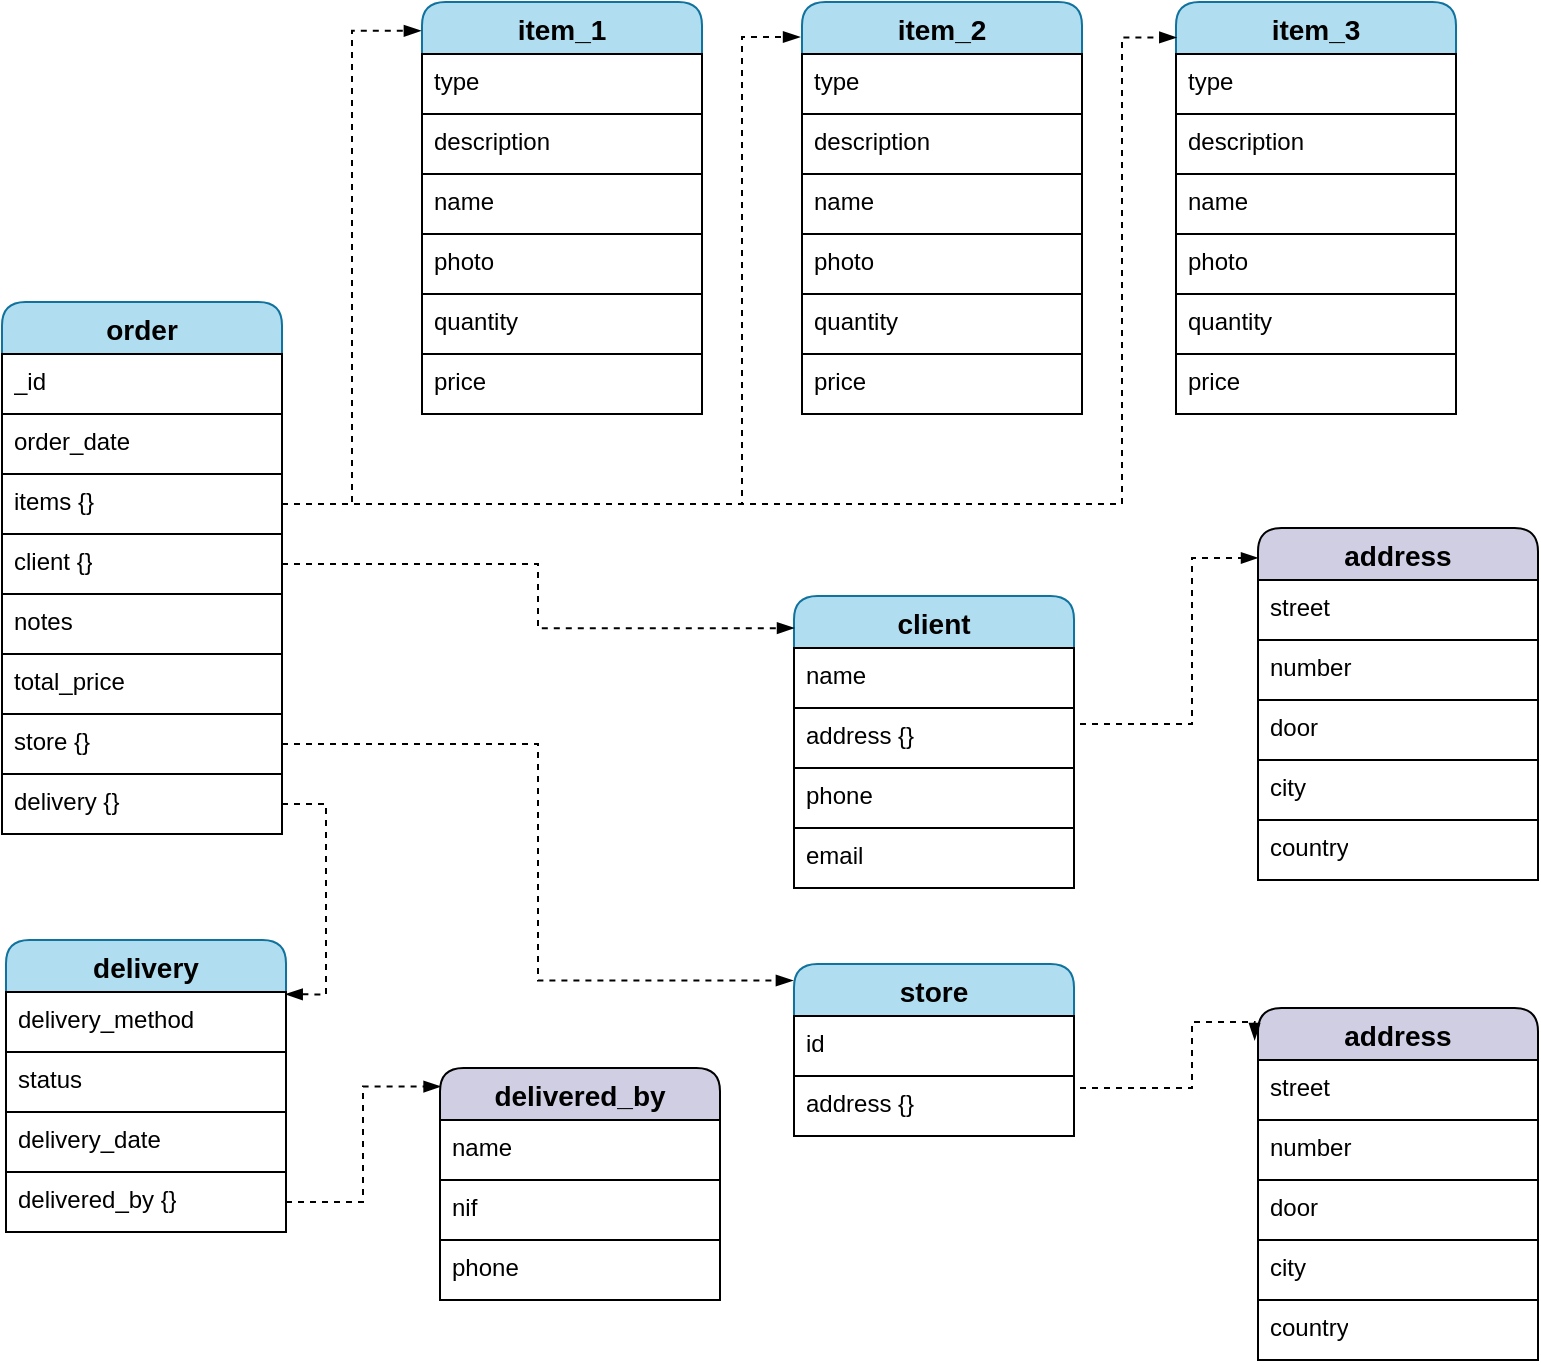 <mxfile version="26.2.14">
  <diagram name="Page-1" id="dku7oNJSWeJeXE-1Hn1y">
    <mxGraphModel dx="1333" dy="723" grid="0" gridSize="10" guides="1" tooltips="1" connect="1" arrows="1" fold="1" page="1" pageScale="1" pageWidth="1169" pageHeight="827" math="0" shadow="0">
      <root>
        <mxCell id="0" />
        <mxCell id="1" parent="0" />
        <mxCell id="eaXFKAe9Q-Ik-xl_CzNq-1" value="order" style="swimlane;fontStyle=1;childLayout=stackLayout;horizontal=1;startSize=26;horizontalStack=0;resizeParent=1;resizeParentMax=0;resizeLast=0;collapsible=1;marginBottom=0;align=center;fontSize=14;fillColor=light-dark(#B1DDF0,#00D2FF);strokeColor=#10739e;rounded=1;fontColor=light-dark(#000000,#000000);" vertex="1" parent="1">
          <mxGeometry x="193" y="224" width="140" height="266" as="geometry">
            <mxRectangle x="60" width="60" height="30" as="alternateBounds" />
          </mxGeometry>
        </mxCell>
        <mxCell id="eaXFKAe9Q-Ik-xl_CzNq-2" value="_id&lt;span style=&quot;white-space: pre;&quot;&gt;&#x9;&lt;/span&gt;&lt;span style=&quot;white-space: pre;&quot;&gt;&#x9;&lt;/span&gt;&lt;span style=&quot;white-space: pre;&quot;&gt;&#x9;&lt;/span&gt;&lt;span style=&quot;white-space: pre;&quot;&gt;&#x9;&lt;/span&gt;&lt;span style=&quot;white-space: pre;&quot;&gt;&#x9;&lt;/span&gt;" style="text;strokeColor=light-dark(#000000,#525166);fillColor=light-dark(#FFFFFF,#202020);spacingLeft=4;spacingRight=4;overflow=hidden;rotatable=0;points=[[0,0.5],[1,0.5]];portConstraint=eastwest;fontSize=12;whiteSpace=wrap;html=1;rounded=0;" vertex="1" parent="eaXFKAe9Q-Ik-xl_CzNq-1">
          <mxGeometry y="26" width="140" height="30" as="geometry" />
        </mxCell>
        <mxCell id="eaXFKAe9Q-Ik-xl_CzNq-3" value="order_date" style="text;strokeColor=light-dark(#000000,#525166);fillColor=light-dark(#FFFFFF,#202020);spacingLeft=4;spacingRight=4;overflow=hidden;rotatable=0;points=[[0,0.5],[1,0.5]];portConstraint=eastwest;fontSize=12;whiteSpace=wrap;html=1;rounded=0;" vertex="1" parent="eaXFKAe9Q-Ik-xl_CzNq-1">
          <mxGeometry y="56" width="140" height="30" as="geometry" />
        </mxCell>
        <mxCell id="eaXFKAe9Q-Ik-xl_CzNq-5" value="items {}" style="text;strokeColor=light-dark(#000000,#525166);fillColor=light-dark(#FFFFFF,#202020);spacingLeft=4;spacingRight=4;overflow=hidden;rotatable=0;points=[[0,0.5],[1,0.5]];portConstraint=eastwest;fontSize=12;whiteSpace=wrap;html=1;gradientColor=none;rounded=0;" vertex="1" parent="eaXFKAe9Q-Ik-xl_CzNq-1">
          <mxGeometry y="86" width="140" height="30" as="geometry" />
        </mxCell>
        <mxCell id="eaXFKAe9Q-Ik-xl_CzNq-4" value="client {}" style="text;strokeColor=light-dark(#000000,#525166);fillColor=light-dark(#FFFFFF,#202020);spacingLeft=4;spacingRight=4;overflow=hidden;rotatable=0;points=[[0,0.5],[1,0.5]];portConstraint=eastwest;fontSize=12;whiteSpace=wrap;html=1;gradientColor=none;rounded=0;" vertex="1" parent="eaXFKAe9Q-Ik-xl_CzNq-1">
          <mxGeometry y="116" width="140" height="30" as="geometry" />
        </mxCell>
        <mxCell id="eaXFKAe9Q-Ik-xl_CzNq-6" value="notes" style="text;strokeColor=light-dark(#000000,#525166);fillColor=light-dark(#FFFFFF,#202020);spacingLeft=4;spacingRight=4;overflow=hidden;rotatable=0;points=[[0,0.5],[1,0.5]];portConstraint=eastwest;fontSize=12;whiteSpace=wrap;html=1;gradientColor=none;rounded=0;" vertex="1" parent="eaXFKAe9Q-Ik-xl_CzNq-1">
          <mxGeometry y="146" width="140" height="30" as="geometry" />
        </mxCell>
        <mxCell id="eaXFKAe9Q-Ik-xl_CzNq-7" value="&lt;div&gt;total_price&lt;span style=&quot;white-space: pre;&quot;&gt;&#x9;&lt;/span&gt;&lt;/div&gt;&lt;div&gt;&lt;br/&gt;&lt;/div&gt;" style="text;strokeColor=light-dark(#000000,#525166);fillColor=light-dark(#FFFFFF,#202020);spacingLeft=4;spacingRight=4;overflow=hidden;rotatable=0;points=[[0,0.5],[1,0.5]];portConstraint=eastwest;fontSize=12;whiteSpace=wrap;html=1;gradientColor=none;rounded=0;" vertex="1" parent="eaXFKAe9Q-Ik-xl_CzNq-1">
          <mxGeometry y="176" width="140" height="30" as="geometry" />
        </mxCell>
        <mxCell id="eaXFKAe9Q-Ik-xl_CzNq-8" value="store {}" style="text;strokeColor=light-dark(#000000,#525166);fillColor=light-dark(#FFFFFF,#202020);spacingLeft=4;spacingRight=4;overflow=hidden;rotatable=0;points=[[0,0.5],[1,0.5]];portConstraint=eastwest;fontSize=12;whiteSpace=wrap;html=1;gradientColor=none;rounded=0;" vertex="1" parent="eaXFKAe9Q-Ik-xl_CzNq-1">
          <mxGeometry y="206" width="140" height="30" as="geometry" />
        </mxCell>
        <mxCell id="eaXFKAe9Q-Ik-xl_CzNq-57" value="delivery {}" style="text;strokeColor=light-dark(#000000,#525166);fillColor=light-dark(#FFFFFF,#202020);spacingLeft=4;spacingRight=4;overflow=hidden;rotatable=0;points=[[0,0.5],[1,0.5]];portConstraint=eastwest;fontSize=12;whiteSpace=wrap;html=1;gradientColor=none;rounded=0;" vertex="1" parent="eaXFKAe9Q-Ik-xl_CzNq-1">
          <mxGeometry y="236" width="140" height="30" as="geometry" />
        </mxCell>
        <mxCell id="eaXFKAe9Q-Ik-xl_CzNq-9" value="address" style="swimlane;fontStyle=1;childLayout=stackLayout;horizontal=1;startSize=26;horizontalStack=0;resizeParent=1;resizeParentMax=0;resizeLast=0;collapsible=1;marginBottom=0;align=center;fontSize=14;fillColor=light-dark(#D0CEE2,#625784);strokeColor=light-dark(#000000,#393951);rounded=1;perimeterSpacing=0;verticalAlign=middle;fontFamily=Helvetica;fontColor=default;" vertex="1" parent="1">
          <mxGeometry x="821" y="337" width="140" height="176" as="geometry">
            <mxRectangle x="60" width="60" height="30" as="alternateBounds" />
          </mxGeometry>
        </mxCell>
        <mxCell id="eaXFKAe9Q-Ik-xl_CzNq-10" value="street&lt;span style=&quot;white-space: pre;&quot;&gt;&#x9;&lt;/span&gt;&lt;span style=&quot;white-space: pre;&quot;&gt;&#x9;&lt;/span&gt;" style="text;strokeColor=light-dark(#000000,#393951);fillColor=light-dark(#FFFFFF,#202020);spacingLeft=4;spacingRight=4;overflow=hidden;rotatable=0;points=[[0,0.5],[1,0.5]];portConstraint=eastwest;fontSize=12;whiteSpace=wrap;html=1;rounded=0;fontFamily=Helvetica;fontColor=default;fontStyle=0;horizontal=1;" vertex="1" parent="eaXFKAe9Q-Ik-xl_CzNq-9">
          <mxGeometry y="26" width="140" height="30" as="geometry" />
        </mxCell>
        <mxCell id="eaXFKAe9Q-Ik-xl_CzNq-11" value="number" style="text;strokeColor=light-dark(#000000,#393951);fillColor=light-dark(#FFFFFF,#202020);spacingLeft=4;spacingRight=4;overflow=hidden;rotatable=0;points=[[0,0.5],[1,0.5]];portConstraint=eastwest;fontSize=12;whiteSpace=wrap;html=1;rounded=0;fontFamily=Helvetica;fontColor=default;fontStyle=0;horizontal=1;" vertex="1" parent="eaXFKAe9Q-Ik-xl_CzNq-9">
          <mxGeometry y="56" width="140" height="30" as="geometry" />
        </mxCell>
        <mxCell id="eaXFKAe9Q-Ik-xl_CzNq-12" value="door" style="text;strokeColor=light-dark(#000000,#393951);fillColor=light-dark(#FFFFFF,#202020);spacingLeft=4;spacingRight=4;overflow=hidden;rotatable=0;points=[[0,0.5],[1,0.5]];portConstraint=eastwest;fontSize=12;whiteSpace=wrap;html=1;gradientColor=none;rounded=0;fontFamily=Helvetica;fontColor=default;fontStyle=0;horizontal=1;" vertex="1" parent="eaXFKAe9Q-Ik-xl_CzNq-9">
          <mxGeometry y="86" width="140" height="30" as="geometry" />
        </mxCell>
        <mxCell id="eaXFKAe9Q-Ik-xl_CzNq-13" value="city&lt;span style=&quot;white-space: pre;&quot;&gt;&#x9;&lt;/span&gt;" style="text;strokeColor=light-dark(#000000,#393951);fillColor=light-dark(#FFFFFF,#202020);spacingLeft=4;spacingRight=4;overflow=hidden;rotatable=0;points=[[0,0.5],[1,0.5]];portConstraint=eastwest;fontSize=12;whiteSpace=wrap;html=1;gradientColor=none;rounded=0;fontFamily=Helvetica;fontColor=default;fontStyle=0;horizontal=1;" vertex="1" parent="eaXFKAe9Q-Ik-xl_CzNq-9">
          <mxGeometry y="116" width="140" height="30" as="geometry" />
        </mxCell>
        <mxCell id="eaXFKAe9Q-Ik-xl_CzNq-14" value="country" style="text;strokeColor=light-dark(#000000,#393951);fillColor=light-dark(#FFFFFF,#202020);spacingLeft=4;spacingRight=4;overflow=hidden;rotatable=0;points=[[0,0.5],[1,0.5]];portConstraint=eastwest;fontSize=12;whiteSpace=wrap;html=1;gradientColor=none;rounded=0;fontFamily=Helvetica;fontColor=default;fontStyle=0;horizontal=1;" vertex="1" parent="eaXFKAe9Q-Ik-xl_CzNq-9">
          <mxGeometry y="146" width="140" height="30" as="geometry" />
        </mxCell>
        <mxCell id="eaXFKAe9Q-Ik-xl_CzNq-16" value="client" style="swimlane;fontStyle=1;childLayout=stackLayout;horizontal=1;startSize=26;horizontalStack=0;resizeParent=1;resizeParentMax=0;resizeLast=0;collapsible=1;marginBottom=0;align=center;fontSize=14;rounded=1;perimeterSpacing=0;fillColor=#b1ddf0;strokeColor=light-dark(#10739E,#2A566A);" vertex="1" parent="1">
          <mxGeometry x="589" y="371" width="140" height="146" as="geometry">
            <mxRectangle x="60" width="60" height="30" as="alternateBounds" />
          </mxGeometry>
        </mxCell>
        <mxCell id="eaXFKAe9Q-Ik-xl_CzNq-17" value="name&lt;span style=&quot;white-space: pre;&quot;&gt;&#x9;&lt;/span&gt;" style="text;strokeColor=light-dark(#000000,#2A566A);fillColor=light-dark(#FFFFFF,#202020);spacingLeft=4;spacingRight=4;overflow=hidden;rotatable=0;points=[[0,0.5],[1,0.5]];portConstraint=eastwest;fontSize=12;whiteSpace=wrap;html=1;rounded=0;" vertex="1" parent="eaXFKAe9Q-Ik-xl_CzNq-16">
          <mxGeometry y="26" width="140" height="30" as="geometry" />
        </mxCell>
        <mxCell id="eaXFKAe9Q-Ik-xl_CzNq-18" value="address {}" style="text;strokeColor=light-dark(#000000,#2A566A);fillColor=light-dark(#FFFFFF,#202020);spacingLeft=4;spacingRight=4;overflow=hidden;rotatable=0;points=[[0,0.5],[1,0.5]];portConstraint=eastwest;fontSize=12;whiteSpace=wrap;html=1;rounded=0;" vertex="1" parent="eaXFKAe9Q-Ik-xl_CzNq-16">
          <mxGeometry y="56" width="140" height="30" as="geometry" />
        </mxCell>
        <mxCell id="eaXFKAe9Q-Ik-xl_CzNq-19" value="&lt;div&gt;phone&lt;/div&gt;" style="text;strokeColor=light-dark(#000000,#2A566A);fillColor=light-dark(#FFFFFF,#202020);spacingLeft=4;spacingRight=4;overflow=hidden;rotatable=0;points=[[0,0.5],[1,0.5]];portConstraint=eastwest;fontSize=12;whiteSpace=wrap;html=1;rounded=0;" vertex="1" parent="eaXFKAe9Q-Ik-xl_CzNq-16">
          <mxGeometry y="86" width="140" height="30" as="geometry" />
        </mxCell>
        <mxCell id="eaXFKAe9Q-Ik-xl_CzNq-20" value="email" style="text;strokeColor=light-dark(#000000,#2A566A);fillColor=light-dark(#FFFFFF,#202020);spacingLeft=4;spacingRight=4;overflow=hidden;rotatable=0;points=[[0,0.5],[1,0.5]];portConstraint=eastwest;fontSize=12;whiteSpace=wrap;html=1;rounded=0;" vertex="1" parent="eaXFKAe9Q-Ik-xl_CzNq-16">
          <mxGeometry y="116" width="140" height="30" as="geometry" />
        </mxCell>
        <mxCell id="eaXFKAe9Q-Ik-xl_CzNq-58" style="edgeStyle=orthogonalEdgeStyle;rounded=0;orthogonalLoop=1;jettySize=auto;html=1;exitX=1;exitY=0.5;exitDx=0;exitDy=0;shadow=0;dashed=1;strokeColor=light-dark(#000000,#7D8599);align=center;verticalAlign=middle;fontFamily=Helvetica;fontSize=11;fontColor=default;labelBackgroundColor=default;endArrow=blockThin;endFill=1;flowAnimation=0;entryX=0;entryY=0.085;entryDx=0;entryDy=0;entryPerimeter=0;" edge="1" parent="1" source="eaXFKAe9Q-Ik-xl_CzNq-16" target="eaXFKAe9Q-Ik-xl_CzNq-9">
          <mxGeometry relative="1" as="geometry">
            <mxPoint x="799" y="362" as="targetPoint" />
            <Array as="points">
              <mxPoint x="729" y="435" />
              <mxPoint x="788" y="435" />
              <mxPoint x="788" y="352" />
            </Array>
          </mxGeometry>
        </mxCell>
        <mxCell id="eaXFKAe9Q-Ik-xl_CzNq-59" value="item_1" style="swimlane;fontStyle=1;childLayout=stackLayout;horizontal=1;startSize=26;horizontalStack=0;resizeParent=1;resizeParentMax=0;resizeLast=0;collapsible=1;marginBottom=0;align=center;fontSize=14;rounded=1;perimeterSpacing=0;fillColor=#b1ddf0;strokeColor=light-dark(#10739E,#2A566A);" vertex="1" parent="1">
          <mxGeometry x="403" y="74" width="140" height="206" as="geometry">
            <mxRectangle x="60" width="60" height="30" as="alternateBounds" />
          </mxGeometry>
        </mxCell>
        <mxCell id="eaXFKAe9Q-Ik-xl_CzNq-60" value="type" style="text;strokeColor=light-dark(#000000,#2A566A);fillColor=light-dark(#FFFFFF,#202020);spacingLeft=4;spacingRight=4;overflow=hidden;rotatable=0;points=[[0,0.5],[1,0.5]];portConstraint=eastwest;fontSize=12;whiteSpace=wrap;html=1;rounded=0;" vertex="1" parent="eaXFKAe9Q-Ik-xl_CzNq-59">
          <mxGeometry y="26" width="140" height="30" as="geometry" />
        </mxCell>
        <mxCell id="eaXFKAe9Q-Ik-xl_CzNq-67" value="description" style="text;strokeColor=light-dark(#000000,#2A566A);fillColor=light-dark(#FFFFFF,#202020);spacingLeft=4;spacingRight=4;overflow=hidden;rotatable=0;points=[[0,0.5],[1,0.5]];portConstraint=eastwest;fontSize=12;whiteSpace=wrap;html=1;rounded=0;" vertex="1" parent="eaXFKAe9Q-Ik-xl_CzNq-59">
          <mxGeometry y="56" width="140" height="30" as="geometry" />
        </mxCell>
        <mxCell id="eaXFKAe9Q-Ik-xl_CzNq-66" value="name&lt;span style=&quot;white-space: pre;&quot;&gt;&#x9;&lt;/span&gt;" style="text;strokeColor=light-dark(#000000,#2A566A);fillColor=light-dark(#FFFFFF,#202020);spacingLeft=4;spacingRight=4;overflow=hidden;rotatable=0;points=[[0,0.5],[1,0.5]];portConstraint=eastwest;fontSize=12;whiteSpace=wrap;html=1;rounded=0;" vertex="1" parent="eaXFKAe9Q-Ik-xl_CzNq-59">
          <mxGeometry y="86" width="140" height="30" as="geometry" />
        </mxCell>
        <mxCell id="eaXFKAe9Q-Ik-xl_CzNq-61" value="photo" style="text;strokeColor=light-dark(#000000,#2A566A);fillColor=light-dark(#FFFFFF,#202020);spacingLeft=4;spacingRight=4;overflow=hidden;rotatable=0;points=[[0,0.5],[1,0.5]];portConstraint=eastwest;fontSize=12;whiteSpace=wrap;html=1;rounded=0;" vertex="1" parent="eaXFKAe9Q-Ik-xl_CzNq-59">
          <mxGeometry y="116" width="140" height="30" as="geometry" />
        </mxCell>
        <mxCell id="eaXFKAe9Q-Ik-xl_CzNq-62" value="quantity" style="text;strokeColor=light-dark(#000000,#2A566A);fillColor=light-dark(#FFFFFF,#202020);spacingLeft=4;spacingRight=4;overflow=hidden;rotatable=0;points=[[0,0.5],[1,0.5]];portConstraint=eastwest;fontSize=12;whiteSpace=wrap;html=1;rounded=0;" vertex="1" parent="eaXFKAe9Q-Ik-xl_CzNq-59">
          <mxGeometry y="146" width="140" height="30" as="geometry" />
        </mxCell>
        <mxCell id="eaXFKAe9Q-Ik-xl_CzNq-63" value="price" style="text;strokeColor=light-dark(#000000,#2A566A);fillColor=light-dark(#FFFFFF,#202020);spacingLeft=4;spacingRight=4;overflow=hidden;rotatable=0;points=[[0,0.5],[1,0.5]];portConstraint=eastwest;fontSize=12;whiteSpace=wrap;html=1;rounded=0;" vertex="1" parent="eaXFKAe9Q-Ik-xl_CzNq-59">
          <mxGeometry y="176" width="140" height="30" as="geometry" />
        </mxCell>
        <mxCell id="eaXFKAe9Q-Ik-xl_CzNq-64" style="edgeStyle=orthogonalEdgeStyle;shape=connector;rounded=0;orthogonalLoop=1;jettySize=auto;html=1;exitX=1;exitY=0.5;exitDx=0;exitDy=0;shadow=0;dashed=1;strokeColor=light-dark(#000000,#7D8599);align=center;verticalAlign=middle;fontFamily=Helvetica;fontSize=11;fontColor=default;labelBackgroundColor=default;endArrow=blockThin;endFill=1;flowAnimation=0;entryX=0;entryY=0.11;entryDx=0;entryDy=0;entryPerimeter=0;" edge="1" parent="1" source="eaXFKAe9Q-Ik-xl_CzNq-4" target="eaXFKAe9Q-Ik-xl_CzNq-16">
          <mxGeometry relative="1" as="geometry">
            <mxPoint x="363" y="418" as="targetPoint" />
          </mxGeometry>
        </mxCell>
        <mxCell id="eaXFKAe9Q-Ik-xl_CzNq-65" style="edgeStyle=orthogonalEdgeStyle;shape=connector;rounded=0;orthogonalLoop=1;jettySize=auto;html=1;exitX=1;exitY=0.5;exitDx=0;exitDy=0;entryX=-0.004;entryY=0.07;entryDx=0;entryDy=0;entryPerimeter=0;shadow=0;dashed=1;strokeColor=light-dark(#000000,#7D8599);align=center;verticalAlign=middle;fontFamily=Helvetica;fontSize=11;fontColor=default;labelBackgroundColor=default;endArrow=blockThin;endFill=1;flowAnimation=0;" edge="1" parent="1" source="eaXFKAe9Q-Ik-xl_CzNq-5" target="eaXFKAe9Q-Ik-xl_CzNq-59">
          <mxGeometry relative="1" as="geometry" />
        </mxCell>
        <mxCell id="eaXFKAe9Q-Ik-xl_CzNq-68" value="item_2" style="swimlane;fontStyle=1;childLayout=stackLayout;horizontal=1;startSize=26;horizontalStack=0;resizeParent=1;resizeParentMax=0;resizeLast=0;collapsible=1;marginBottom=0;align=center;fontSize=14;rounded=1;perimeterSpacing=0;fillColor=#b1ddf0;strokeColor=light-dark(#10739E,#2A566A);" vertex="1" parent="1">
          <mxGeometry x="593" y="74" width="140" height="206" as="geometry">
            <mxRectangle x="60" width="60" height="30" as="alternateBounds" />
          </mxGeometry>
        </mxCell>
        <mxCell id="eaXFKAe9Q-Ik-xl_CzNq-69" value="type" style="text;strokeColor=light-dark(#000000,#2A566A);fillColor=light-dark(#FFFFFF,#202020);spacingLeft=4;spacingRight=4;overflow=hidden;rotatable=0;points=[[0,0.5],[1,0.5]];portConstraint=eastwest;fontSize=12;whiteSpace=wrap;html=1;rounded=0;" vertex="1" parent="eaXFKAe9Q-Ik-xl_CzNq-68">
          <mxGeometry y="26" width="140" height="30" as="geometry" />
        </mxCell>
        <mxCell id="eaXFKAe9Q-Ik-xl_CzNq-70" value="description" style="text;strokeColor=light-dark(#000000,#2A566A);fillColor=light-dark(#FFFFFF,#202020);spacingLeft=4;spacingRight=4;overflow=hidden;rotatable=0;points=[[0,0.5],[1,0.5]];portConstraint=eastwest;fontSize=12;whiteSpace=wrap;html=1;rounded=0;" vertex="1" parent="eaXFKAe9Q-Ik-xl_CzNq-68">
          <mxGeometry y="56" width="140" height="30" as="geometry" />
        </mxCell>
        <mxCell id="eaXFKAe9Q-Ik-xl_CzNq-71" value="name&lt;span style=&quot;white-space: pre;&quot;&gt;&#x9;&lt;/span&gt;" style="text;strokeColor=light-dark(#000000,#2A566A);fillColor=light-dark(#FFFFFF,#202020);spacingLeft=4;spacingRight=4;overflow=hidden;rotatable=0;points=[[0,0.5],[1,0.5]];portConstraint=eastwest;fontSize=12;whiteSpace=wrap;html=1;rounded=0;" vertex="1" parent="eaXFKAe9Q-Ik-xl_CzNq-68">
          <mxGeometry y="86" width="140" height="30" as="geometry" />
        </mxCell>
        <mxCell id="eaXFKAe9Q-Ik-xl_CzNq-72" value="photo" style="text;strokeColor=light-dark(#000000,#2A566A);fillColor=light-dark(#FFFFFF,#202020);spacingLeft=4;spacingRight=4;overflow=hidden;rotatable=0;points=[[0,0.5],[1,0.5]];portConstraint=eastwest;fontSize=12;whiteSpace=wrap;html=1;rounded=0;" vertex="1" parent="eaXFKAe9Q-Ik-xl_CzNq-68">
          <mxGeometry y="116" width="140" height="30" as="geometry" />
        </mxCell>
        <mxCell id="eaXFKAe9Q-Ik-xl_CzNq-73" value="quantity" style="text;strokeColor=light-dark(#000000,#2A566A);fillColor=light-dark(#FFFFFF,#202020);spacingLeft=4;spacingRight=4;overflow=hidden;rotatable=0;points=[[0,0.5],[1,0.5]];portConstraint=eastwest;fontSize=12;whiteSpace=wrap;html=1;rounded=0;" vertex="1" parent="eaXFKAe9Q-Ik-xl_CzNq-68">
          <mxGeometry y="146" width="140" height="30" as="geometry" />
        </mxCell>
        <mxCell id="eaXFKAe9Q-Ik-xl_CzNq-74" value="price" style="text;strokeColor=light-dark(#000000,#2A566A);fillColor=light-dark(#FFFFFF,#202020);spacingLeft=4;spacingRight=4;overflow=hidden;rotatable=0;points=[[0,0.5],[1,0.5]];portConstraint=eastwest;fontSize=12;whiteSpace=wrap;html=1;rounded=0;" vertex="1" parent="eaXFKAe9Q-Ik-xl_CzNq-68">
          <mxGeometry y="176" width="140" height="30" as="geometry" />
        </mxCell>
        <mxCell id="eaXFKAe9Q-Ik-xl_CzNq-75" style="edgeStyle=orthogonalEdgeStyle;shape=connector;rounded=0;orthogonalLoop=1;jettySize=auto;html=1;exitX=1;exitY=0.5;exitDx=0;exitDy=0;entryX=-0.007;entryY=0.085;entryDx=0;entryDy=0;entryPerimeter=0;shadow=0;dashed=1;strokeColor=light-dark(#000000,#7D8599);align=center;verticalAlign=middle;fontFamily=Helvetica;fontSize=11;fontColor=default;labelBackgroundColor=default;endArrow=blockThin;endFill=1;flowAnimation=0;" edge="1" parent="1" source="eaXFKAe9Q-Ik-xl_CzNq-5" target="eaXFKAe9Q-Ik-xl_CzNq-68">
          <mxGeometry relative="1" as="geometry">
            <Array as="points">
              <mxPoint x="563" y="325" />
              <mxPoint x="563" y="92" />
            </Array>
          </mxGeometry>
        </mxCell>
        <mxCell id="eaXFKAe9Q-Ik-xl_CzNq-76" value="item_3" style="swimlane;fontStyle=1;childLayout=stackLayout;horizontal=1;startSize=26;horizontalStack=0;resizeParent=1;resizeParentMax=0;resizeLast=0;collapsible=1;marginBottom=0;align=center;fontSize=14;rounded=1;perimeterSpacing=0;fillColor=#b1ddf0;strokeColor=light-dark(#10739E,#2A566A);" vertex="1" parent="1">
          <mxGeometry x="780" y="74" width="140" height="206" as="geometry">
            <mxRectangle x="60" width="60" height="30" as="alternateBounds" />
          </mxGeometry>
        </mxCell>
        <mxCell id="eaXFKAe9Q-Ik-xl_CzNq-77" value="type" style="text;strokeColor=light-dark(#000000,#2A566A);fillColor=light-dark(#FFFFFF,#202020);spacingLeft=4;spacingRight=4;overflow=hidden;rotatable=0;points=[[0,0.5],[1,0.5]];portConstraint=eastwest;fontSize=12;whiteSpace=wrap;html=1;rounded=0;" vertex="1" parent="eaXFKAe9Q-Ik-xl_CzNq-76">
          <mxGeometry y="26" width="140" height="30" as="geometry" />
        </mxCell>
        <mxCell id="eaXFKAe9Q-Ik-xl_CzNq-78" value="description" style="text;strokeColor=light-dark(#000000,#2A566A);fillColor=light-dark(#FFFFFF,#202020);spacingLeft=4;spacingRight=4;overflow=hidden;rotatable=0;points=[[0,0.5],[1,0.5]];portConstraint=eastwest;fontSize=12;whiteSpace=wrap;html=1;rounded=0;" vertex="1" parent="eaXFKAe9Q-Ik-xl_CzNq-76">
          <mxGeometry y="56" width="140" height="30" as="geometry" />
        </mxCell>
        <mxCell id="eaXFKAe9Q-Ik-xl_CzNq-79" value="name&lt;span style=&quot;white-space: pre;&quot;&gt;&#x9;&lt;/span&gt;" style="text;strokeColor=light-dark(#000000,#2A566A);fillColor=light-dark(#FFFFFF,#202020);spacingLeft=4;spacingRight=4;overflow=hidden;rotatable=0;points=[[0,0.5],[1,0.5]];portConstraint=eastwest;fontSize=12;whiteSpace=wrap;html=1;rounded=0;" vertex="1" parent="eaXFKAe9Q-Ik-xl_CzNq-76">
          <mxGeometry y="86" width="140" height="30" as="geometry" />
        </mxCell>
        <mxCell id="eaXFKAe9Q-Ik-xl_CzNq-80" value="photo" style="text;strokeColor=light-dark(#000000,#2A566A);fillColor=light-dark(#FFFFFF,#202020);spacingLeft=4;spacingRight=4;overflow=hidden;rotatable=0;points=[[0,0.5],[1,0.5]];portConstraint=eastwest;fontSize=12;whiteSpace=wrap;html=1;rounded=0;" vertex="1" parent="eaXFKAe9Q-Ik-xl_CzNq-76">
          <mxGeometry y="116" width="140" height="30" as="geometry" />
        </mxCell>
        <mxCell id="eaXFKAe9Q-Ik-xl_CzNq-81" value="quantity" style="text;strokeColor=light-dark(#000000,#2A566A);fillColor=light-dark(#FFFFFF,#202020);spacingLeft=4;spacingRight=4;overflow=hidden;rotatable=0;points=[[0,0.5],[1,0.5]];portConstraint=eastwest;fontSize=12;whiteSpace=wrap;html=1;rounded=0;" vertex="1" parent="eaXFKAe9Q-Ik-xl_CzNq-76">
          <mxGeometry y="146" width="140" height="30" as="geometry" />
        </mxCell>
        <mxCell id="eaXFKAe9Q-Ik-xl_CzNq-82" value="price" style="text;strokeColor=light-dark(#000000,#2A566A);fillColor=light-dark(#FFFFFF,#202020);spacingLeft=4;spacingRight=4;overflow=hidden;rotatable=0;points=[[0,0.5],[1,0.5]];portConstraint=eastwest;fontSize=12;whiteSpace=wrap;html=1;rounded=0;" vertex="1" parent="eaXFKAe9Q-Ik-xl_CzNq-76">
          <mxGeometry y="176" width="140" height="30" as="geometry" />
        </mxCell>
        <mxCell id="eaXFKAe9Q-Ik-xl_CzNq-84" style="edgeStyle=orthogonalEdgeStyle;shape=connector;rounded=0;orthogonalLoop=1;jettySize=auto;html=1;exitX=1;exitY=0.5;exitDx=0;exitDy=0;entryX=0.001;entryY=0.086;entryDx=0;entryDy=0;entryPerimeter=0;shadow=0;dashed=1;strokeColor=light-dark(#000000,#7D8599);align=center;verticalAlign=middle;fontFamily=Helvetica;fontSize=11;fontColor=default;labelBackgroundColor=default;endArrow=blockThin;endFill=1;flowAnimation=0;" edge="1" parent="1" source="eaXFKAe9Q-Ik-xl_CzNq-5" target="eaXFKAe9Q-Ik-xl_CzNq-76">
          <mxGeometry relative="1" as="geometry">
            <Array as="points">
              <mxPoint x="753" y="325" />
              <mxPoint x="753" y="92" />
            </Array>
          </mxGeometry>
        </mxCell>
        <mxCell id="eaXFKAe9Q-Ik-xl_CzNq-85" value="store" style="swimlane;fontStyle=1;childLayout=stackLayout;horizontal=1;startSize=26;horizontalStack=0;resizeParent=1;resizeParentMax=0;resizeLast=0;collapsible=1;marginBottom=0;align=center;fontSize=14;rounded=1;perimeterSpacing=0;fillColor=#b1ddf0;strokeColor=light-dark(#10739E,#2A566A);" vertex="1" parent="1">
          <mxGeometry x="589" y="555" width="140" height="86" as="geometry">
            <mxRectangle x="60" width="60" height="30" as="alternateBounds" />
          </mxGeometry>
        </mxCell>
        <mxCell id="eaXFKAe9Q-Ik-xl_CzNq-86" value="id" style="text;strokeColor=light-dark(#000000,#2A566A);fillColor=light-dark(#FFFFFF,#202020);spacingLeft=4;spacingRight=4;overflow=hidden;rotatable=0;points=[[0,0.5],[1,0.5]];portConstraint=eastwest;fontSize=12;whiteSpace=wrap;html=1;rounded=0;" vertex="1" parent="eaXFKAe9Q-Ik-xl_CzNq-85">
          <mxGeometry y="26" width="140" height="30" as="geometry" />
        </mxCell>
        <mxCell id="eaXFKAe9Q-Ik-xl_CzNq-87" value="address {}" style="text;strokeColor=light-dark(#000000,#2A566A);fillColor=light-dark(#FFFFFF,#202020);spacingLeft=4;spacingRight=4;overflow=hidden;rotatable=0;points=[[0,0.5],[1,0.5]];portConstraint=eastwest;fontSize=12;whiteSpace=wrap;html=1;rounded=0;" vertex="1" parent="eaXFKAe9Q-Ik-xl_CzNq-85">
          <mxGeometry y="56" width="140" height="30" as="geometry" />
        </mxCell>
        <mxCell id="eaXFKAe9Q-Ik-xl_CzNq-90" style="edgeStyle=orthogonalEdgeStyle;shape=connector;rounded=0;orthogonalLoop=1;jettySize=auto;html=1;exitX=1;exitY=0.5;exitDx=0;exitDy=0;shadow=0;dashed=1;strokeColor=light-dark(#000000,#7D8599);align=center;verticalAlign=middle;fontFamily=Helvetica;fontSize=11;fontColor=default;labelBackgroundColor=default;endArrow=blockThin;endFill=1;flowAnimation=0;entryX=-0.004;entryY=0.096;entryDx=0;entryDy=0;entryPerimeter=0;" edge="1" parent="1" source="eaXFKAe9Q-Ik-xl_CzNq-8" target="eaXFKAe9Q-Ik-xl_CzNq-85">
          <mxGeometry relative="1" as="geometry">
            <mxPoint x="383" y="608.0" as="targetPoint" />
          </mxGeometry>
        </mxCell>
        <mxCell id="eaXFKAe9Q-Ik-xl_CzNq-91" value="address" style="swimlane;fontStyle=1;childLayout=stackLayout;horizontal=1;startSize=26;horizontalStack=0;resizeParent=1;resizeParentMax=0;resizeLast=0;collapsible=1;marginBottom=0;align=center;fontSize=14;fillColor=light-dark(#D0CEE2,#625784);strokeColor=light-dark(#000000,#393951);rounded=1;perimeterSpacing=0;verticalAlign=middle;fontFamily=Helvetica;fontColor=default;" vertex="1" parent="1">
          <mxGeometry x="821" y="577" width="140" height="176" as="geometry">
            <mxRectangle x="60" width="60" height="30" as="alternateBounds" />
          </mxGeometry>
        </mxCell>
        <mxCell id="eaXFKAe9Q-Ik-xl_CzNq-92" value="street&lt;span style=&quot;white-space: pre;&quot;&gt;&#x9;&lt;/span&gt;&lt;span style=&quot;white-space: pre;&quot;&gt;&#x9;&lt;/span&gt;" style="text;strokeColor=light-dark(#000000,#393951);fillColor=light-dark(#FFFFFF,#202020);spacingLeft=4;spacingRight=4;overflow=hidden;rotatable=0;points=[[0,0.5],[1,0.5]];portConstraint=eastwest;fontSize=12;whiteSpace=wrap;html=1;rounded=0;fontFamily=Helvetica;fontColor=default;fontStyle=0;horizontal=1;" vertex="1" parent="eaXFKAe9Q-Ik-xl_CzNq-91">
          <mxGeometry y="26" width="140" height="30" as="geometry" />
        </mxCell>
        <mxCell id="eaXFKAe9Q-Ik-xl_CzNq-93" value="number" style="text;strokeColor=light-dark(#000000,#393951);fillColor=light-dark(#FFFFFF,#202020);spacingLeft=4;spacingRight=4;overflow=hidden;rotatable=0;points=[[0,0.5],[1,0.5]];portConstraint=eastwest;fontSize=12;whiteSpace=wrap;html=1;rounded=0;fontFamily=Helvetica;fontColor=default;fontStyle=0;horizontal=1;" vertex="1" parent="eaXFKAe9Q-Ik-xl_CzNq-91">
          <mxGeometry y="56" width="140" height="30" as="geometry" />
        </mxCell>
        <mxCell id="eaXFKAe9Q-Ik-xl_CzNq-94" value="door" style="text;strokeColor=light-dark(#000000,#393951);fillColor=light-dark(#FFFFFF,#202020);spacingLeft=4;spacingRight=4;overflow=hidden;rotatable=0;points=[[0,0.5],[1,0.5]];portConstraint=eastwest;fontSize=12;whiteSpace=wrap;html=1;gradientColor=none;rounded=0;fontFamily=Helvetica;fontColor=default;fontStyle=0;horizontal=1;" vertex="1" parent="eaXFKAe9Q-Ik-xl_CzNq-91">
          <mxGeometry y="86" width="140" height="30" as="geometry" />
        </mxCell>
        <mxCell id="eaXFKAe9Q-Ik-xl_CzNq-95" value="city&lt;span style=&quot;white-space: pre;&quot;&gt;&#x9;&lt;/span&gt;" style="text;strokeColor=light-dark(#000000,#393951);fillColor=light-dark(#FFFFFF,#202020);spacingLeft=4;spacingRight=4;overflow=hidden;rotatable=0;points=[[0,0.5],[1,0.5]];portConstraint=eastwest;fontSize=12;whiteSpace=wrap;html=1;gradientColor=none;rounded=0;fontFamily=Helvetica;fontColor=default;fontStyle=0;horizontal=1;" vertex="1" parent="eaXFKAe9Q-Ik-xl_CzNq-91">
          <mxGeometry y="116" width="140" height="30" as="geometry" />
        </mxCell>
        <mxCell id="eaXFKAe9Q-Ik-xl_CzNq-96" value="country" style="text;strokeColor=light-dark(#000000,#393951);fillColor=light-dark(#FFFFFF,#202020);spacingLeft=4;spacingRight=4;overflow=hidden;rotatable=0;points=[[0,0.5],[1,0.5]];portConstraint=eastwest;fontSize=12;whiteSpace=wrap;html=1;gradientColor=none;rounded=0;fontFamily=Helvetica;fontColor=default;fontStyle=0;horizontal=1;" vertex="1" parent="eaXFKAe9Q-Ik-xl_CzNq-91">
          <mxGeometry y="146" width="140" height="30" as="geometry" />
        </mxCell>
        <mxCell id="eaXFKAe9Q-Ik-xl_CzNq-97" style="edgeStyle=orthogonalEdgeStyle;shape=connector;rounded=0;orthogonalLoop=1;jettySize=auto;html=1;exitX=1;exitY=0.5;exitDx=0;exitDy=0;entryX=-0.012;entryY=0.091;entryDx=0;entryDy=0;entryPerimeter=0;shadow=0;dashed=1;strokeColor=light-dark(#000000,#7D8599);align=center;verticalAlign=middle;fontFamily=Helvetica;fontSize=11;fontColor=default;labelBackgroundColor=default;endArrow=blockThin;endFill=1;flowAnimation=0;" edge="1" parent="1" source="eaXFKAe9Q-Ik-xl_CzNq-87" target="eaXFKAe9Q-Ik-xl_CzNq-91">
          <mxGeometry relative="1" as="geometry">
            <Array as="points">
              <mxPoint x="788" y="617" />
              <mxPoint x="788" y="584" />
            </Array>
          </mxGeometry>
        </mxCell>
        <mxCell id="eaXFKAe9Q-Ik-xl_CzNq-98" value="delivery" style="swimlane;fontStyle=1;childLayout=stackLayout;horizontal=1;startSize=26;horizontalStack=0;resizeParent=1;resizeParentMax=0;resizeLast=0;collapsible=1;marginBottom=0;align=center;fontSize=14;rounded=1;perimeterSpacing=0;fillColor=#b1ddf0;strokeColor=light-dark(#10739E,#2A566A);" vertex="1" parent="1">
          <mxGeometry x="195" y="543" width="140" height="146" as="geometry">
            <mxRectangle x="60" width="60" height="30" as="alternateBounds" />
          </mxGeometry>
        </mxCell>
        <mxCell id="eaXFKAe9Q-Ik-xl_CzNq-99" value="delivery_method" style="text;strokeColor=light-dark(#000000,#2A566A);fillColor=light-dark(#FFFFFF,#202020);spacingLeft=4;spacingRight=4;overflow=hidden;rotatable=0;points=[[0,0.5],[1,0.5]];portConstraint=eastwest;fontSize=12;whiteSpace=wrap;html=1;rounded=0;" vertex="1" parent="eaXFKAe9Q-Ik-xl_CzNq-98">
          <mxGeometry y="26" width="140" height="30" as="geometry" />
        </mxCell>
        <mxCell id="eaXFKAe9Q-Ik-xl_CzNq-100" value="status" style="text;strokeColor=light-dark(#000000,#2A566A);fillColor=light-dark(#FFFFFF,#202020);spacingLeft=4;spacingRight=4;overflow=hidden;rotatable=0;points=[[0,0.5],[1,0.5]];portConstraint=eastwest;fontSize=12;whiteSpace=wrap;html=1;rounded=0;" vertex="1" parent="eaXFKAe9Q-Ik-xl_CzNq-98">
          <mxGeometry y="56" width="140" height="30" as="geometry" />
        </mxCell>
        <mxCell id="eaXFKAe9Q-Ik-xl_CzNq-103" value="delivery_date" style="text;strokeColor=light-dark(#000000,#2A566A);fillColor=light-dark(#FFFFFF,#202020);spacingLeft=4;spacingRight=4;overflow=hidden;rotatable=0;points=[[0,0.5],[1,0.5]];portConstraint=eastwest;fontSize=12;whiteSpace=wrap;html=1;rounded=0;" vertex="1" parent="eaXFKAe9Q-Ik-xl_CzNq-98">
          <mxGeometry y="86" width="140" height="30" as="geometry" />
        </mxCell>
        <mxCell id="eaXFKAe9Q-Ik-xl_CzNq-104" value="delivered_by {}" style="text;strokeColor=light-dark(#000000,#2A566A);fillColor=light-dark(#FFFFFF,#202020);spacingLeft=4;spacingRight=4;overflow=hidden;rotatable=0;points=[[0,0.5],[1,0.5]];portConstraint=eastwest;fontSize=12;whiteSpace=wrap;html=1;rounded=0;" vertex="1" parent="eaXFKAe9Q-Ik-xl_CzNq-98">
          <mxGeometry y="116" width="140" height="30" as="geometry" />
        </mxCell>
        <mxCell id="eaXFKAe9Q-Ik-xl_CzNq-102" style="edgeStyle=orthogonalEdgeStyle;shape=connector;rounded=0;orthogonalLoop=1;jettySize=auto;html=1;exitX=1;exitY=0.5;exitDx=0;exitDy=0;entryX=0.999;entryY=0.186;entryDx=0;entryDy=0;entryPerimeter=0;shadow=0;dashed=1;strokeColor=light-dark(#000000,#7D8599);align=center;verticalAlign=middle;fontFamily=Helvetica;fontSize=11;fontColor=default;labelBackgroundColor=default;endArrow=blockThin;endFill=1;flowAnimation=0;" edge="1" parent="1" source="eaXFKAe9Q-Ik-xl_CzNq-57" target="eaXFKAe9Q-Ik-xl_CzNq-98">
          <mxGeometry relative="1" as="geometry" />
        </mxCell>
        <mxCell id="eaXFKAe9Q-Ik-xl_CzNq-105" value="delivered_by" style="swimlane;fontStyle=1;childLayout=stackLayout;horizontal=1;startSize=26;horizontalStack=0;resizeParent=1;resizeParentMax=0;resizeLast=0;collapsible=1;marginBottom=0;align=center;fontSize=14;fillColor=light-dark(#D0CEE2,#625784);strokeColor=light-dark(#000000,#393951);rounded=1;perimeterSpacing=0;verticalAlign=middle;fontFamily=Helvetica;fontColor=default;" vertex="1" parent="1">
          <mxGeometry x="412" y="607" width="140" height="116" as="geometry">
            <mxRectangle x="60" width="60" height="30" as="alternateBounds" />
          </mxGeometry>
        </mxCell>
        <mxCell id="eaXFKAe9Q-Ik-xl_CzNq-106" value="name&lt;span style=&quot;white-space: pre;&quot;&gt;&#x9;&lt;/span&gt;" style="text;strokeColor=light-dark(#000000,#393951);fillColor=light-dark(#FFFFFF,#202020);spacingLeft=4;spacingRight=4;overflow=hidden;rotatable=0;points=[[0,0.5],[1,0.5]];portConstraint=eastwest;fontSize=12;whiteSpace=wrap;html=1;rounded=0;fontFamily=Helvetica;fontColor=default;fontStyle=0;horizontal=1;" vertex="1" parent="eaXFKAe9Q-Ik-xl_CzNq-105">
          <mxGeometry y="26" width="140" height="30" as="geometry" />
        </mxCell>
        <mxCell id="eaXFKAe9Q-Ik-xl_CzNq-107" value="nif" style="text;strokeColor=light-dark(#000000,#393951);fillColor=light-dark(#FFFFFF,#202020);spacingLeft=4;spacingRight=4;overflow=hidden;rotatable=0;points=[[0,0.5],[1,0.5]];portConstraint=eastwest;fontSize=12;whiteSpace=wrap;html=1;rounded=0;fontFamily=Helvetica;fontColor=default;fontStyle=0;horizontal=1;" vertex="1" parent="eaXFKAe9Q-Ik-xl_CzNq-105">
          <mxGeometry y="56" width="140" height="30" as="geometry" />
        </mxCell>
        <mxCell id="eaXFKAe9Q-Ik-xl_CzNq-108" value="phone" style="text;strokeColor=light-dark(#000000,#393951);fillColor=light-dark(#FFFFFF,#202020);spacingLeft=4;spacingRight=4;overflow=hidden;rotatable=0;points=[[0,0.5],[1,0.5]];portConstraint=eastwest;fontSize=12;whiteSpace=wrap;html=1;gradientColor=none;rounded=0;fontFamily=Helvetica;fontColor=default;fontStyle=0;horizontal=1;" vertex="1" parent="eaXFKAe9Q-Ik-xl_CzNq-105">
          <mxGeometry y="86" width="140" height="30" as="geometry" />
        </mxCell>
        <mxCell id="eaXFKAe9Q-Ik-xl_CzNq-111" style="edgeStyle=orthogonalEdgeStyle;shape=connector;rounded=0;orthogonalLoop=1;jettySize=auto;html=1;exitX=1;exitY=0.5;exitDx=0;exitDy=0;entryX=0.002;entryY=0.08;entryDx=0;entryDy=0;entryPerimeter=0;shadow=0;dashed=1;strokeColor=light-dark(#000000,#7D8599);align=center;verticalAlign=middle;fontFamily=Helvetica;fontSize=11;fontColor=default;labelBackgroundColor=default;endArrow=blockThin;endFill=1;flowAnimation=0;" edge="1" parent="1" source="eaXFKAe9Q-Ik-xl_CzNq-104" target="eaXFKAe9Q-Ik-xl_CzNq-105">
          <mxGeometry relative="1" as="geometry" />
        </mxCell>
      </root>
    </mxGraphModel>
  </diagram>
</mxfile>
